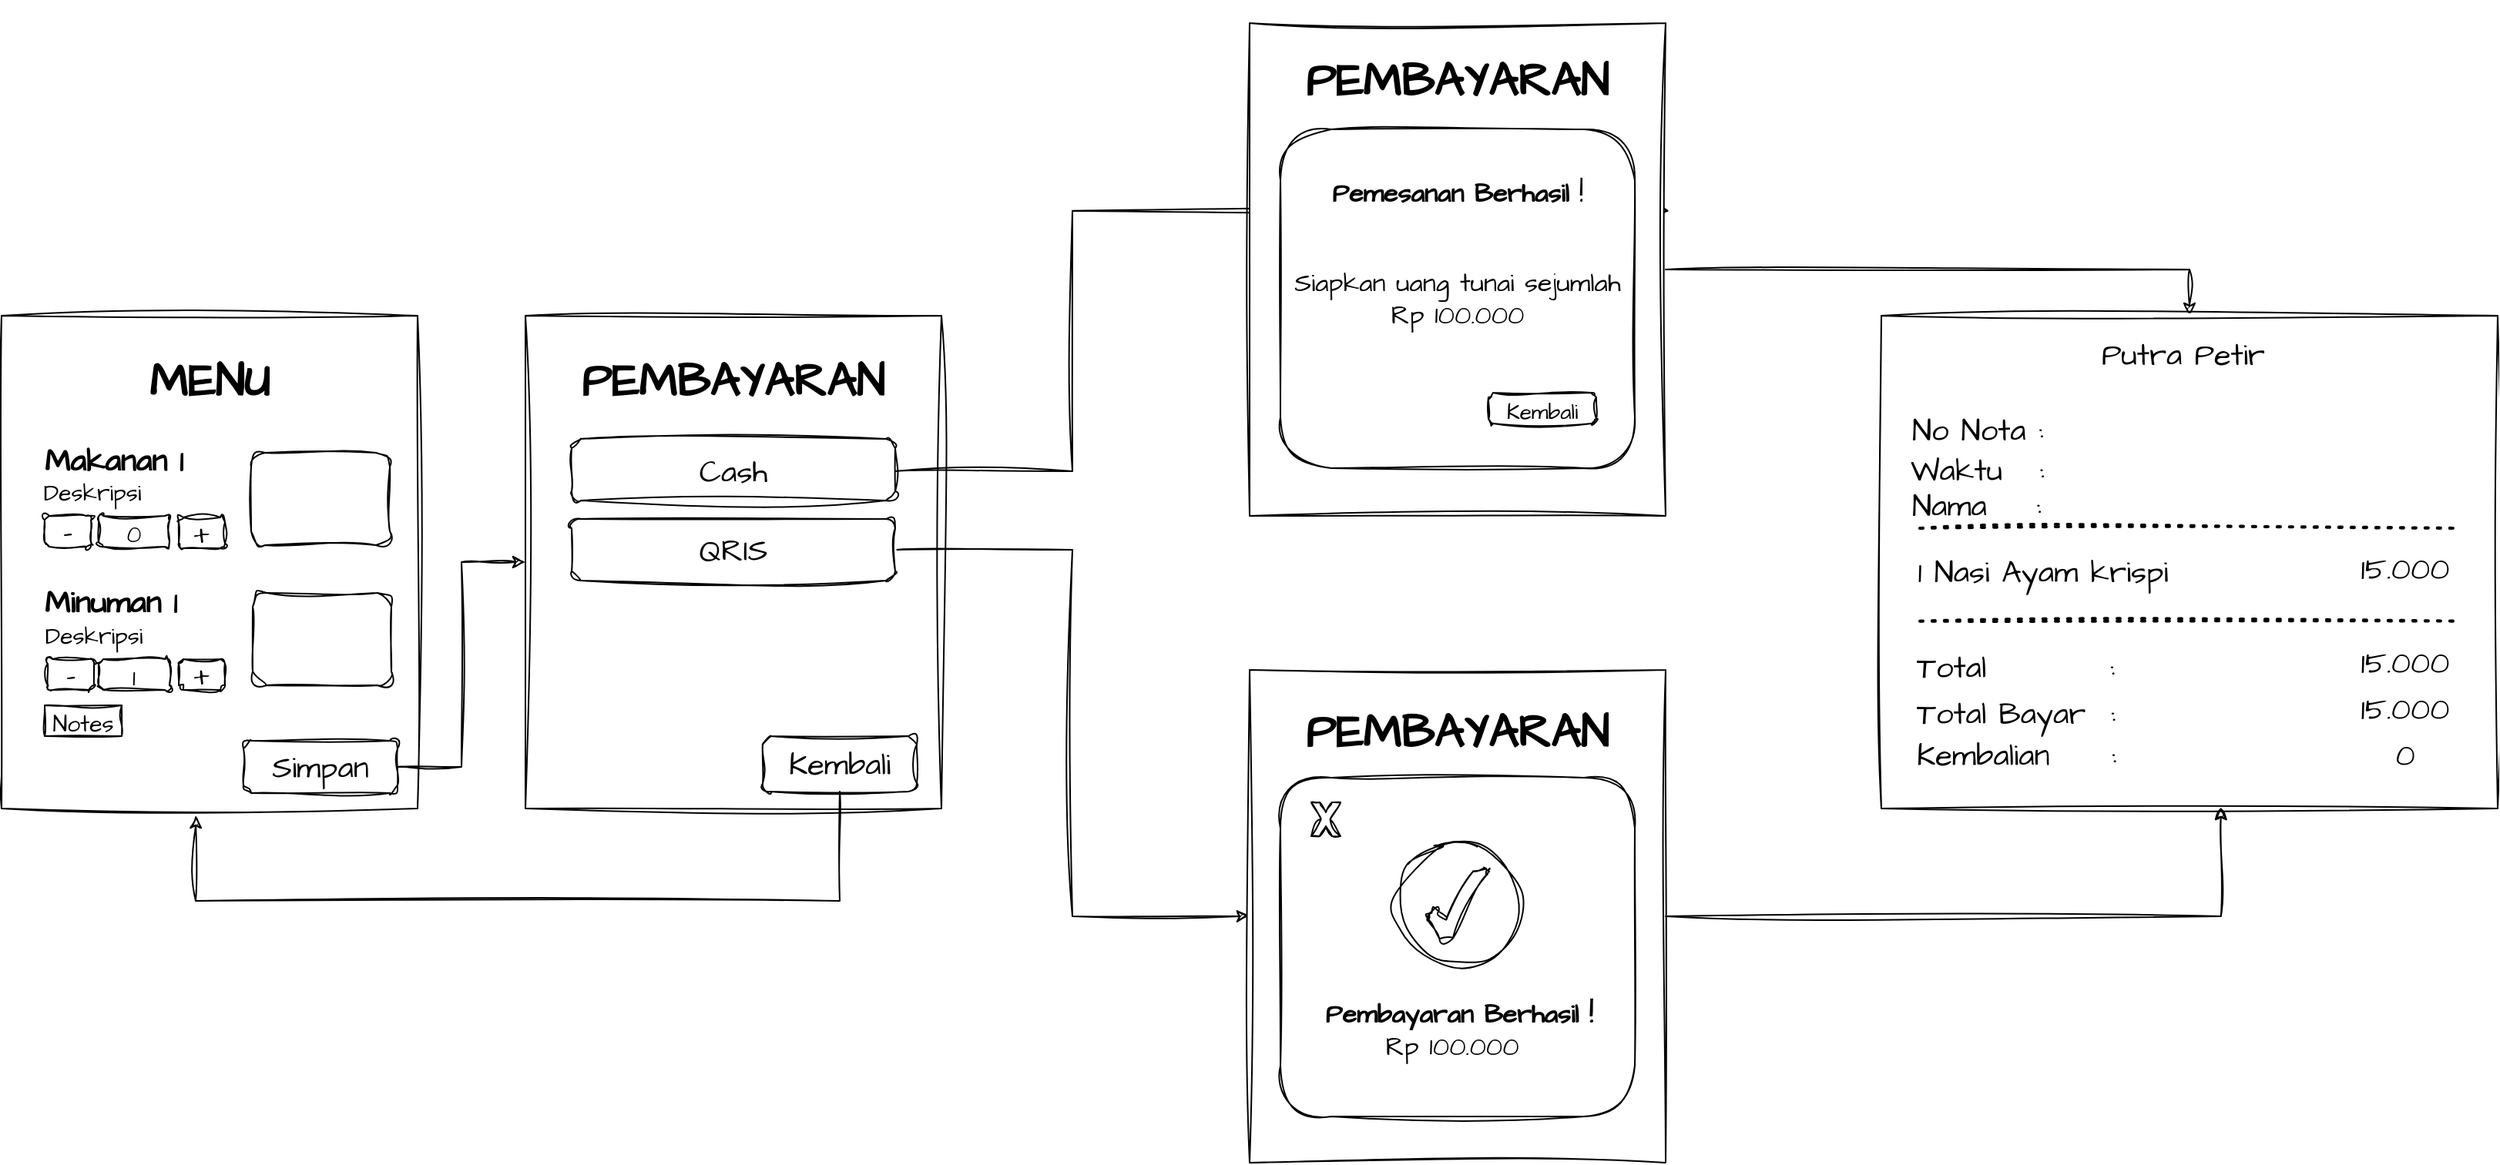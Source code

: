 <mxfile version="21.4.0" type="device">
  <diagram name="Halaman-1" id="05zGoWEdkcwUJk6Bi8W6">
    <mxGraphModel dx="1909" dy="2742" grid="1" gridSize="10" guides="1" tooltips="1" connect="1" arrows="1" fold="1" page="1" pageScale="1" pageWidth="1100" pageHeight="1700" math="0" shadow="0">
      <root>
        <mxCell id="0" />
        <mxCell id="1" parent="0" />
        <mxCell id="uDTbv_GF780NheDFZtp0-2" value="" style="rounded=0;whiteSpace=wrap;html=1;sketch=1;hachureGap=4;jiggle=2;curveFitting=1;fontFamily=Architects Daughter;fontSource=https%3A%2F%2Ffonts.googleapis.com%2Fcss%3Ffamily%3DArchitects%2BDaughter;fontSize=20;" parent="1" vertex="1">
          <mxGeometry x="20" y="80" width="270" height="320" as="geometry" />
        </mxCell>
        <mxCell id="uDTbv_GF780NheDFZtp0-5" value="&lt;h1&gt;&lt;font style=&quot;font-size: 30px;&quot;&gt;MENU&lt;/font&gt;&lt;/h1&gt;" style="text;html=1;strokeColor=none;fillColor=none;spacing=5;spacingTop=-20;whiteSpace=wrap;overflow=hidden;rounded=0;fontSize=20;fontFamily=Architects Daughter;align=center;verticalAlign=middle;horizontal=1;" parent="1" vertex="1">
          <mxGeometry x="20" y="85" width="270" height="60" as="geometry" />
        </mxCell>
        <mxCell id="uDTbv_GF780NheDFZtp0-7" value="" style="rounded=1;whiteSpace=wrap;html=1;sketch=1;hachureGap=4;jiggle=2;curveFitting=1;fontFamily=Architects Daughter;fontSource=https%3A%2F%2Ffonts.googleapis.com%2Fcss%3Ffamily%3DArchitects%2BDaughter;fontSize=20;" parent="1" vertex="1">
          <mxGeometry x="182" y="169" width="90" height="60" as="geometry" />
        </mxCell>
        <mxCell id="uDTbv_GF780NheDFZtp0-8" value="&lt;h1 style=&quot;font-size: 20px;&quot;&gt;Makanan 1&lt;/h1&gt;" style="text;html=1;strokeColor=none;fillColor=none;spacing=5;spacingTop=-20;whiteSpace=wrap;overflow=hidden;rounded=0;fontSize=20;fontFamily=Architects Daughter;" parent="1" vertex="1">
          <mxGeometry x="43" y="160" width="190" height="120" as="geometry" />
        </mxCell>
        <mxCell id="uDTbv_GF780NheDFZtp0-9" value="Deskripsi" style="text;html=1;strokeColor=none;fillColor=none;align=center;verticalAlign=middle;whiteSpace=wrap;rounded=0;fontSize=15;fontFamily=Architects Daughter;" parent="1" vertex="1">
          <mxGeometry x="49" y="180" width="60" height="30" as="geometry" />
        </mxCell>
        <mxCell id="uDTbv_GF780NheDFZtp0-10" value="" style="rounded=1;whiteSpace=wrap;html=1;sketch=1;hachureGap=4;jiggle=2;curveFitting=1;fontFamily=Architects Daughter;fontSource=https%3A%2F%2Ffonts.googleapis.com%2Fcss%3Ffamily%3DArchitects%2BDaughter;fontSize=20;" parent="1" vertex="1">
          <mxGeometry x="183" y="260" width="90" height="60" as="geometry" />
        </mxCell>
        <mxCell id="uDTbv_GF780NheDFZtp0-11" value="Deskripsi" style="text;html=1;strokeColor=none;fillColor=none;align=center;verticalAlign=middle;whiteSpace=wrap;rounded=0;fontSize=15;fontFamily=Architects Daughter;" parent="1" vertex="1">
          <mxGeometry x="50" y="273" width="60" height="30" as="geometry" />
        </mxCell>
        <mxCell id="uDTbv_GF780NheDFZtp0-12" value="&lt;h1 style=&quot;font-size: 20px;&quot;&gt;Minuman 1&lt;/h1&gt;" style="text;html=1;strokeColor=none;fillColor=none;spacing=5;spacingTop=-20;whiteSpace=wrap;overflow=hidden;rounded=0;fontSize=20;fontFamily=Architects Daughter;" parent="1" vertex="1">
          <mxGeometry x="43" y="252" width="190" height="28" as="geometry" />
        </mxCell>
        <mxCell id="uDTbv_GF780NheDFZtp0-14" value="&lt;font style=&quot;font-size: 15px;&quot;&gt;0&lt;/font&gt;" style="rounded=1;whiteSpace=wrap;html=1;sketch=1;hachureGap=4;jiggle=2;curveFitting=1;fontFamily=Architects Daughter;fontSource=https%3A%2F%2Ffonts.googleapis.com%2Fcss%3Ffamily%3DArchitects%2BDaughter;fontSize=20;" parent="1" vertex="1">
          <mxGeometry x="83" y="210" width="46" height="20" as="geometry" />
        </mxCell>
        <mxCell id="uDTbv_GF780NheDFZtp0-16" value="-" style="rounded=1;whiteSpace=wrap;html=1;sketch=1;hachureGap=4;jiggle=2;curveFitting=1;fontFamily=Architects Daughter;fontSource=https%3A%2F%2Ffonts.googleapis.com%2Fcss%3Ffamily%3DArchitects%2BDaughter;fontSize=20;" parent="1" vertex="1">
          <mxGeometry x="48" y="210" width="30" height="20" as="geometry" />
        </mxCell>
        <mxCell id="uDTbv_GF780NheDFZtp0-17" value="+" style="rounded=1;whiteSpace=wrap;html=1;sketch=1;hachureGap=4;jiggle=2;curveFitting=1;fontFamily=Architects Daughter;fontSource=https%3A%2F%2Ffonts.googleapis.com%2Fcss%3Ffamily%3DArchitects%2BDaughter;fontSize=20;" parent="1" vertex="1">
          <mxGeometry x="135" y="211" width="30" height="20" as="geometry" />
        </mxCell>
        <mxCell id="uDTbv_GF780NheDFZtp0-19" value="-" style="rounded=1;whiteSpace=wrap;html=1;sketch=1;hachureGap=4;jiggle=2;curveFitting=1;fontFamily=Architects Daughter;fontSource=https%3A%2F%2Ffonts.googleapis.com%2Fcss%3Ffamily%3DArchitects%2BDaughter;fontSize=20;" parent="1" vertex="1">
          <mxGeometry x="50" y="303" width="30" height="20" as="geometry" />
        </mxCell>
        <mxCell id="uDTbv_GF780NheDFZtp0-20" value="&lt;font style=&quot;font-size: 15px;&quot;&gt;1&lt;/font&gt;" style="rounded=1;whiteSpace=wrap;html=1;sketch=1;hachureGap=4;jiggle=2;curveFitting=1;fontFamily=Architects Daughter;fontSource=https%3A%2F%2Ffonts.googleapis.com%2Fcss%3Ffamily%3DArchitects%2BDaughter;fontSize=20;" parent="1" vertex="1">
          <mxGeometry x="83" y="303" width="46" height="20" as="geometry" />
        </mxCell>
        <mxCell id="uDTbv_GF780NheDFZtp0-21" value="+" style="rounded=1;whiteSpace=wrap;html=1;sketch=1;hachureGap=4;jiggle=2;curveFitting=1;fontFamily=Architects Daughter;fontSource=https%3A%2F%2Ffonts.googleapis.com%2Fcss%3Ffamily%3DArchitects%2BDaughter;fontSize=20;" parent="1" vertex="1">
          <mxGeometry x="135" y="303" width="30" height="20" as="geometry" />
        </mxCell>
        <mxCell id="YdBrKlQ3N7Dk8Rj4hDKS-18" style="edgeStyle=orthogonalEdgeStyle;rounded=0;sketch=1;hachureGap=4;jiggle=2;curveFitting=1;orthogonalLoop=1;jettySize=auto;html=1;exitX=1;exitY=0.5;exitDx=0;exitDy=0;fontFamily=Architects Daughter;fontSource=https%3A%2F%2Ffonts.googleapis.com%2Fcss%3Ffamily%3DArchitects%2BDaughter;fontSize=16;" edge="1" parent="1" source="YdBrKlQ3N7Dk8Rj4hDKS-1" target="YdBrKlQ3N7Dk8Rj4hDKS-3">
          <mxGeometry relative="1" as="geometry" />
        </mxCell>
        <mxCell id="YdBrKlQ3N7Dk8Rj4hDKS-1" value="Simpan" style="rounded=1;whiteSpace=wrap;html=1;sketch=1;hachureGap=4;jiggle=2;curveFitting=1;fontFamily=Architects Daughter;fontSource=https%3A%2F%2Ffonts.googleapis.com%2Fcss%3Ffamily%3DArchitects%2BDaughter;fontSize=20;" vertex="1" parent="1">
          <mxGeometry x="177" y="356" width="100" height="34" as="geometry" />
        </mxCell>
        <mxCell id="YdBrKlQ3N7Dk8Rj4hDKS-2" value="&lt;font style=&quot;font-size: 15px;&quot;&gt;Notes&lt;/font&gt;" style="rounded=0;whiteSpace=wrap;html=1;sketch=1;hachureGap=4;jiggle=2;curveFitting=1;fontFamily=Architects Daughter;fontSource=https%3A%2F%2Ffonts.googleapis.com%2Fcss%3Ffamily%3DArchitects%2BDaughter;fontSize=20;" vertex="1" parent="1">
          <mxGeometry x="48" y="333" width="50" height="20" as="geometry" />
        </mxCell>
        <mxCell id="YdBrKlQ3N7Dk8Rj4hDKS-3" value="" style="rounded=0;whiteSpace=wrap;html=1;sketch=1;hachureGap=4;jiggle=2;curveFitting=1;fontFamily=Architects Daughter;fontSource=https%3A%2F%2Ffonts.googleapis.com%2Fcss%3Ffamily%3DArchitects%2BDaughter;fontSize=20;" vertex="1" parent="1">
          <mxGeometry x="360" y="80" width="270" height="320" as="geometry" />
        </mxCell>
        <mxCell id="YdBrKlQ3N7Dk8Rj4hDKS-4" value="&lt;h1&gt;&lt;font style=&quot;font-size: 30px;&quot;&gt;PEMBAYARAN&lt;/font&gt;&lt;/h1&gt;" style="text;html=1;strokeColor=none;fillColor=none;spacing=5;spacingTop=-20;whiteSpace=wrap;overflow=hidden;rounded=0;fontSize=20;fontFamily=Architects Daughter;align=center;" vertex="1" parent="1">
          <mxGeometry x="360" y="80" width="270" height="70" as="geometry" />
        </mxCell>
        <mxCell id="YdBrKlQ3N7Dk8Rj4hDKS-5" value="" style="rounded=1;whiteSpace=wrap;html=1;sketch=1;hachureGap=4;jiggle=2;curveFitting=1;fontFamily=Architects Daughter;fontSource=https%3A%2F%2Ffonts.googleapis.com%2Fcss%3Ffamily%3DArchitects%2BDaughter;fontSize=20;" vertex="1" parent="1">
          <mxGeometry x="390" y="160" width="210" height="40" as="geometry" />
        </mxCell>
        <mxCell id="YdBrKlQ3N7Dk8Rj4hDKS-30" style="edgeStyle=orthogonalEdgeStyle;rounded=0;sketch=1;hachureGap=4;jiggle=2;curveFitting=1;orthogonalLoop=1;jettySize=auto;html=1;exitX=1;exitY=0.5;exitDx=0;exitDy=0;fontFamily=Architects Daughter;fontSource=https%3A%2F%2Ffonts.googleapis.com%2Fcss%3Ffamily%3DArchitects%2BDaughter;fontSize=16;entryX=1.009;entryY=0.381;entryDx=0;entryDy=0;entryPerimeter=0;" edge="1" parent="1" source="YdBrKlQ3N7Dk8Rj4hDKS-6" target="YdBrKlQ3N7Dk8Rj4hDKS-22">
          <mxGeometry relative="1" as="geometry">
            <mxPoint x="650" y="560" as="targetPoint" />
          </mxGeometry>
        </mxCell>
        <mxCell id="YdBrKlQ3N7Dk8Rj4hDKS-6" value="Cash" style="text;html=1;strokeColor=none;fillColor=none;align=center;verticalAlign=middle;whiteSpace=wrap;rounded=0;fontSize=20;fontFamily=Architects Daughter;" vertex="1" parent="1">
          <mxGeometry x="390" y="166" width="210" height="30" as="geometry" />
        </mxCell>
        <mxCell id="YdBrKlQ3N7Dk8Rj4hDKS-31" style="edgeStyle=orthogonalEdgeStyle;rounded=0;sketch=1;hachureGap=4;jiggle=2;curveFitting=1;orthogonalLoop=1;jettySize=auto;html=1;exitX=1;exitY=0.5;exitDx=0;exitDy=0;entryX=0;entryY=0.5;entryDx=0;entryDy=0;fontFamily=Architects Daughter;fontSource=https%3A%2F%2Ffonts.googleapis.com%2Fcss%3Ffamily%3DArchitects%2BDaughter;fontSize=16;" edge="1" parent="1" source="YdBrKlQ3N7Dk8Rj4hDKS-8" target="YdBrKlQ3N7Dk8Rj4hDKS-10">
          <mxGeometry relative="1" as="geometry" />
        </mxCell>
        <mxCell id="YdBrKlQ3N7Dk8Rj4hDKS-8" value="QRIS" style="rounded=1;whiteSpace=wrap;html=1;sketch=1;hachureGap=4;jiggle=2;curveFitting=1;fontFamily=Architects Daughter;fontSource=https%3A%2F%2Ffonts.googleapis.com%2Fcss%3Ffamily%3DArchitects%2BDaughter;fontSize=20;" vertex="1" parent="1">
          <mxGeometry x="390" y="212" width="210" height="40" as="geometry" />
        </mxCell>
        <mxCell id="YdBrKlQ3N7Dk8Rj4hDKS-9" value="Kembali" style="rounded=1;whiteSpace=wrap;html=1;sketch=1;hachureGap=4;jiggle=2;curveFitting=1;fontFamily=Architects Daughter;fontSource=https%3A%2F%2Ffonts.googleapis.com%2Fcss%3Ffamily%3DArchitects%2BDaughter;fontSize=20;" vertex="1" parent="1">
          <mxGeometry x="514" y="353" width="100" height="36" as="geometry" />
        </mxCell>
        <mxCell id="YdBrKlQ3N7Dk8Rj4hDKS-36" style="edgeStyle=orthogonalEdgeStyle;rounded=0;sketch=1;hachureGap=4;jiggle=2;curveFitting=1;orthogonalLoop=1;jettySize=auto;html=1;exitX=1;exitY=0.5;exitDx=0;exitDy=0;entryX=0.551;entryY=0.997;entryDx=0;entryDy=0;entryPerimeter=0;fontFamily=Architects Daughter;fontSource=https%3A%2F%2Ffonts.googleapis.com%2Fcss%3Ffamily%3DArchitects%2BDaughter;fontSize=16;" edge="1" parent="1" source="YdBrKlQ3N7Dk8Rj4hDKS-10" target="YdBrKlQ3N7Dk8Rj4hDKS-34">
          <mxGeometry relative="1" as="geometry" />
        </mxCell>
        <mxCell id="YdBrKlQ3N7Dk8Rj4hDKS-10" value="" style="rounded=0;whiteSpace=wrap;html=1;sketch=1;hachureGap=4;jiggle=2;curveFitting=1;fontFamily=Architects Daughter;fontSource=https%3A%2F%2Ffonts.googleapis.com%2Fcss%3Ffamily%3DArchitects%2BDaughter;fontSize=20;" vertex="1" parent="1">
          <mxGeometry x="830" y="310" width="270" height="320" as="geometry" />
        </mxCell>
        <mxCell id="YdBrKlQ3N7Dk8Rj4hDKS-11" value="&lt;h1&gt;&lt;font style=&quot;font-size: 30px;&quot;&gt;PEMBAYARAN&lt;/font&gt;&lt;/h1&gt;" style="text;html=1;strokeColor=none;fillColor=none;spacing=5;spacingTop=-20;whiteSpace=wrap;overflow=hidden;rounded=0;fontSize=20;fontFamily=Architects Daughter;align=center;verticalAlign=middle;" vertex="1" parent="1">
          <mxGeometry x="830" y="313" width="270" height="70" as="geometry" />
        </mxCell>
        <mxCell id="YdBrKlQ3N7Dk8Rj4hDKS-12" value="" style="rounded=1;whiteSpace=wrap;html=1;sketch=1;hachureGap=4;jiggle=2;curveFitting=1;fontFamily=Architects Daughter;fontSource=https%3A%2F%2Ffonts.googleapis.com%2Fcss%3Ffamily%3DArchitects%2BDaughter;fontSize=20;" vertex="1" parent="1">
          <mxGeometry x="850" y="380" width="230" height="220" as="geometry" />
        </mxCell>
        <mxCell id="YdBrKlQ3N7Dk8Rj4hDKS-13" value="&lt;h1 style=&quot;font-size: 17px;&quot;&gt;Pembayaran Berhasil !&lt;/h1&gt;" style="text;html=1;strokeColor=none;fillColor=none;spacing=5;spacingTop=-20;whiteSpace=wrap;overflow=hidden;rounded=0;fontSize=17;fontFamily=Architects Daughter;align=center;" vertex="1" parent="1">
          <mxGeometry x="871" y="523" width="190" height="21" as="geometry" />
        </mxCell>
        <mxCell id="YdBrKlQ3N7Dk8Rj4hDKS-15" value="" style="ellipse;whiteSpace=wrap;html=1;aspect=fixed;sketch=1;hachureGap=4;jiggle=2;curveFitting=1;fontFamily=Architects Daughter;fontSource=https%3A%2F%2Ffonts.googleapis.com%2Fcss%3Ffamily%3DArchitects%2BDaughter;fontSize=20;" vertex="1" parent="1">
          <mxGeometry x="925" y="422" width="80" height="80" as="geometry" />
        </mxCell>
        <mxCell id="YdBrKlQ3N7Dk8Rj4hDKS-16" value="" style="verticalLabelPosition=bottom;verticalAlign=top;html=1;shape=mxgraph.basic.tick;sketch=1;hachureGap=4;jiggle=2;curveFitting=1;fontFamily=Architects Daughter;fontSource=https%3A%2F%2Ffonts.googleapis.com%2Fcss%3Ffamily%3DArchitects%2BDaughter;fontSize=20;" vertex="1" parent="1">
          <mxGeometry x="945" y="438" width="40" height="48" as="geometry" />
        </mxCell>
        <mxCell id="YdBrKlQ3N7Dk8Rj4hDKS-19" value="Rp 100.000&amp;nbsp;" style="text;html=1;strokeColor=none;fillColor=none;align=center;verticalAlign=middle;whiteSpace=wrap;rounded=0;fontSize=17;fontFamily=Architects Daughter;" vertex="1" parent="1">
          <mxGeometry x="890" y="540" width="150" height="30" as="geometry" />
        </mxCell>
        <mxCell id="YdBrKlQ3N7Dk8Rj4hDKS-21" value="" style="verticalLabelPosition=bottom;verticalAlign=top;html=1;shape=mxgraph.basic.x;sketch=1;hachureGap=4;jiggle=2;curveFitting=1;fontFamily=Architects Daughter;fontSource=https%3A%2F%2Ffonts.googleapis.com%2Fcss%3Ffamily%3DArchitects%2BDaughter;fontSize=20;" vertex="1" parent="1">
          <mxGeometry x="870" y="396" width="19" height="22" as="geometry" />
        </mxCell>
        <mxCell id="YdBrKlQ3N7Dk8Rj4hDKS-35" style="edgeStyle=orthogonalEdgeStyle;rounded=0;sketch=1;hachureGap=4;jiggle=2;curveFitting=1;orthogonalLoop=1;jettySize=auto;html=1;entryX=0.5;entryY=0;entryDx=0;entryDy=0;fontFamily=Architects Daughter;fontSource=https%3A%2F%2Ffonts.googleapis.com%2Fcss%3Ffamily%3DArchitects%2BDaughter;fontSize=16;" edge="1" parent="1" source="YdBrKlQ3N7Dk8Rj4hDKS-22" target="YdBrKlQ3N7Dk8Rj4hDKS-34">
          <mxGeometry relative="1" as="geometry" />
        </mxCell>
        <mxCell id="YdBrKlQ3N7Dk8Rj4hDKS-22" value="" style="rounded=0;whiteSpace=wrap;html=1;sketch=1;hachureGap=4;jiggle=2;curveFitting=1;fontFamily=Architects Daughter;fontSource=https%3A%2F%2Ffonts.googleapis.com%2Fcss%3Ffamily%3DArchitects%2BDaughter;fontSize=20;" vertex="1" parent="1">
          <mxGeometry x="830" y="-110" width="270" height="320" as="geometry" />
        </mxCell>
        <mxCell id="YdBrKlQ3N7Dk8Rj4hDKS-23" value="&lt;h1&gt;&lt;font style=&quot;font-size: 30px;&quot;&gt;PEMBAYARAN&lt;/font&gt;&lt;/h1&gt;" style="text;html=1;strokeColor=none;fillColor=none;spacing=5;spacingTop=-20;whiteSpace=wrap;overflow=hidden;rounded=0;fontSize=20;fontFamily=Architects Daughter;align=center;verticalAlign=middle;" vertex="1" parent="1">
          <mxGeometry x="830" y="-110" width="270" height="70" as="geometry" />
        </mxCell>
        <mxCell id="YdBrKlQ3N7Dk8Rj4hDKS-24" value="" style="rounded=1;whiteSpace=wrap;html=1;sketch=1;hachureGap=4;jiggle=2;curveFitting=1;fontFamily=Architects Daughter;fontSource=https%3A%2F%2Ffonts.googleapis.com%2Fcss%3Ffamily%3DArchitects%2BDaughter;fontSize=20;" vertex="1" parent="1">
          <mxGeometry x="850" y="-41" width="230" height="220" as="geometry" />
        </mxCell>
        <mxCell id="YdBrKlQ3N7Dk8Rj4hDKS-27" value="&lt;h1 style=&quot;font-size: 17px;&quot;&gt;Pemesanan Berhasil !&lt;/h1&gt;" style="text;html=1;strokeColor=none;fillColor=none;spacing=5;spacingTop=-20;whiteSpace=wrap;overflow=hidden;rounded=0;fontSize=17;fontFamily=Architects Daughter;align=center;" vertex="1" parent="1">
          <mxGeometry x="870" y="-10" width="190" height="21" as="geometry" />
        </mxCell>
        <mxCell id="YdBrKlQ3N7Dk8Rj4hDKS-28" value="Siapkan uang tunai sejumlah Rp 100.000" style="text;html=1;strokeColor=none;fillColor=none;align=center;verticalAlign=middle;whiteSpace=wrap;rounded=0;fontSize=17;fontFamily=Architects Daughter;" vertex="1" parent="1">
          <mxGeometry x="855" y="39" width="220" height="60" as="geometry" />
        </mxCell>
        <mxCell id="YdBrKlQ3N7Dk8Rj4hDKS-29" value="&lt;font style=&quot;font-size: 14px;&quot;&gt;Kembali&lt;/font&gt;" style="rounded=1;whiteSpace=wrap;html=1;sketch=1;hachureGap=4;jiggle=2;curveFitting=1;fontFamily=Architects Daughter;fontSource=https%3A%2F%2Ffonts.googleapis.com%2Fcss%3Ffamily%3DArchitects%2BDaughter;fontSize=20;" vertex="1" parent="1">
          <mxGeometry x="985" y="130" width="70" height="20" as="geometry" />
        </mxCell>
        <mxCell id="YdBrKlQ3N7Dk8Rj4hDKS-33" value="" style="endArrow=classic;html=1;rounded=0;sketch=1;hachureGap=4;jiggle=2;curveFitting=1;fontFamily=Architects Daughter;fontSource=https%3A%2F%2Ffonts.googleapis.com%2Fcss%3Ffamily%3DArchitects%2BDaughter;fontSize=16;entryX=0.467;entryY=1.014;entryDx=0;entryDy=0;entryPerimeter=0;exitX=0.5;exitY=1;exitDx=0;exitDy=0;" edge="1" parent="1" source="YdBrKlQ3N7Dk8Rj4hDKS-9" target="uDTbv_GF780NheDFZtp0-2">
          <mxGeometry width="50" height="50" relative="1" as="geometry">
            <mxPoint x="650" y="460" as="sourcePoint" />
            <mxPoint x="400" y="360" as="targetPoint" />
            <Array as="points">
              <mxPoint x="564" y="460" />
              <mxPoint x="146" y="460" />
            </Array>
          </mxGeometry>
        </mxCell>
        <mxCell id="YdBrKlQ3N7Dk8Rj4hDKS-34" value="" style="rounded=0;whiteSpace=wrap;html=1;sketch=1;hachureGap=4;jiggle=2;curveFitting=1;fontFamily=Architects Daughter;fontSource=https%3A%2F%2Ffonts.googleapis.com%2Fcss%3Ffamily%3DArchitects%2BDaughter;fontSize=20;" vertex="1" parent="1">
          <mxGeometry x="1240" y="80" width="400" height="320" as="geometry" />
        </mxCell>
        <mxCell id="YdBrKlQ3N7Dk8Rj4hDKS-37" value="Putra Petir&amp;nbsp;" style="text;html=1;strokeColor=none;fillColor=none;align=center;verticalAlign=middle;whiteSpace=wrap;rounded=0;fontSize=20;fontFamily=Architects Daughter;" vertex="1" parent="1">
          <mxGeometry x="1360" y="90" width="160" height="30" as="geometry" />
        </mxCell>
        <mxCell id="YdBrKlQ3N7Dk8Rj4hDKS-38" value="No Nota :&amp;nbsp;" style="text;html=1;strokeColor=none;fillColor=none;align=left;verticalAlign=middle;whiteSpace=wrap;rounded=0;fontSize=20;fontFamily=Architects Daughter;" vertex="1" parent="1">
          <mxGeometry x="1258" y="139" width="250" height="30" as="geometry" />
        </mxCell>
        <mxCell id="YdBrKlQ3N7Dk8Rj4hDKS-39" value="Waktu&amp;nbsp; &amp;nbsp;:&amp;nbsp;" style="text;html=1;strokeColor=none;fillColor=none;align=left;verticalAlign=middle;whiteSpace=wrap;rounded=0;fontSize=20;fontFamily=Architects Daughter;" vertex="1" parent="1">
          <mxGeometry x="1257" y="165" width="250" height="30" as="geometry" />
        </mxCell>
        <mxCell id="YdBrKlQ3N7Dk8Rj4hDKS-40" value="Nama&amp;nbsp; &amp;nbsp; :&amp;nbsp;" style="text;html=1;strokeColor=none;fillColor=none;align=left;verticalAlign=middle;whiteSpace=wrap;rounded=0;fontSize=20;fontFamily=Architects Daughter;" vertex="1" parent="1">
          <mxGeometry x="1258" y="188" width="250" height="30" as="geometry" />
        </mxCell>
        <mxCell id="YdBrKlQ3N7Dk8Rj4hDKS-41" value="" style="endArrow=none;dashed=1;html=1;dashPattern=1 3;strokeWidth=2;rounded=0;sketch=1;hachureGap=4;jiggle=2;curveFitting=1;fontFamily=Architects Daughter;fontSource=https%3A%2F%2Ffonts.googleapis.com%2Fcss%3Ffamily%3DArchitects%2BDaughter;fontSize=16;" edge="1" parent="1">
          <mxGeometry width="50" height="50" relative="1" as="geometry">
            <mxPoint x="1265" y="218" as="sourcePoint" />
            <mxPoint x="1615" y="218" as="targetPoint" />
          </mxGeometry>
        </mxCell>
        <mxCell id="YdBrKlQ3N7Dk8Rj4hDKS-42" value="1 Nasi Ayam krispi" style="text;html=1;strokeColor=none;fillColor=none;align=center;verticalAlign=middle;whiteSpace=wrap;rounded=0;fontSize=20;fontFamily=Architects Daughter;" vertex="1" parent="1">
          <mxGeometry x="1250" y="231" width="190" height="30" as="geometry" />
        </mxCell>
        <mxCell id="YdBrKlQ3N7Dk8Rj4hDKS-43" value="15.000" style="text;html=1;strokeColor=none;fillColor=none;align=center;verticalAlign=middle;whiteSpace=wrap;rounded=0;fontSize=20;fontFamily=Architects Daughter;" vertex="1" parent="1">
          <mxGeometry x="1550" y="229" width="60" height="30" as="geometry" />
        </mxCell>
        <mxCell id="YdBrKlQ3N7Dk8Rj4hDKS-44" value="" style="endArrow=none;dashed=1;html=1;dashPattern=1 3;strokeWidth=2;rounded=0;sketch=1;hachureGap=4;jiggle=2;curveFitting=1;fontFamily=Architects Daughter;fontSource=https%3A%2F%2Ffonts.googleapis.com%2Fcss%3Ffamily%3DArchitects%2BDaughter;fontSize=16;" edge="1" parent="1">
          <mxGeometry width="50" height="50" relative="1" as="geometry">
            <mxPoint x="1265" y="278.33" as="sourcePoint" />
            <mxPoint x="1615" y="278.33" as="targetPoint" />
          </mxGeometry>
        </mxCell>
        <mxCell id="YdBrKlQ3N7Dk8Rj4hDKS-45" value="Total&amp;nbsp; &amp;nbsp; &amp;nbsp; &amp;nbsp; &amp;nbsp; :&amp;nbsp;" style="text;html=1;strokeColor=none;fillColor=none;align=left;verticalAlign=middle;whiteSpace=wrap;rounded=0;fontSize=20;fontFamily=Architects Daughter;" vertex="1" parent="1">
          <mxGeometry x="1261" y="293" width="229" height="30" as="geometry" />
        </mxCell>
        <mxCell id="YdBrKlQ3N7Dk8Rj4hDKS-46" value="Total Bayar&amp;nbsp; :&amp;nbsp;&amp;nbsp;" style="text;html=1;strokeColor=none;fillColor=none;align=left;verticalAlign=middle;whiteSpace=wrap;rounded=0;fontSize=20;fontFamily=Architects Daughter;" vertex="1" parent="1">
          <mxGeometry x="1261" y="323" width="199" height="30" as="geometry" />
        </mxCell>
        <mxCell id="YdBrKlQ3N7Dk8Rj4hDKS-47" value="Kembalian&amp;nbsp; &amp;nbsp; &amp;nbsp;:&amp;nbsp;" style="text;html=1;strokeColor=none;fillColor=none;align=left;verticalAlign=middle;whiteSpace=wrap;rounded=0;fontSize=20;fontFamily=Architects Daughter;" vertex="1" parent="1">
          <mxGeometry x="1261" y="350" width="149" height="30" as="geometry" />
        </mxCell>
        <mxCell id="YdBrKlQ3N7Dk8Rj4hDKS-49" value="15.000" style="text;html=1;strokeColor=none;fillColor=none;align=center;verticalAlign=middle;whiteSpace=wrap;rounded=0;fontSize=20;fontFamily=Architects Daughter;" vertex="1" parent="1">
          <mxGeometry x="1550" y="290" width="60" height="30" as="geometry" />
        </mxCell>
        <mxCell id="YdBrKlQ3N7Dk8Rj4hDKS-50" value="15.000" style="text;html=1;strokeColor=none;fillColor=none;align=center;verticalAlign=middle;whiteSpace=wrap;rounded=0;fontSize=20;fontFamily=Architects Daughter;" vertex="1" parent="1">
          <mxGeometry x="1550" y="320" width="60" height="30" as="geometry" />
        </mxCell>
        <mxCell id="YdBrKlQ3N7Dk8Rj4hDKS-51" value="0" style="text;html=1;strokeColor=none;fillColor=none;align=center;verticalAlign=middle;whiteSpace=wrap;rounded=0;fontSize=20;fontFamily=Architects Daughter;" vertex="1" parent="1">
          <mxGeometry x="1550" y="350" width="60" height="30" as="geometry" />
        </mxCell>
      </root>
    </mxGraphModel>
  </diagram>
</mxfile>
